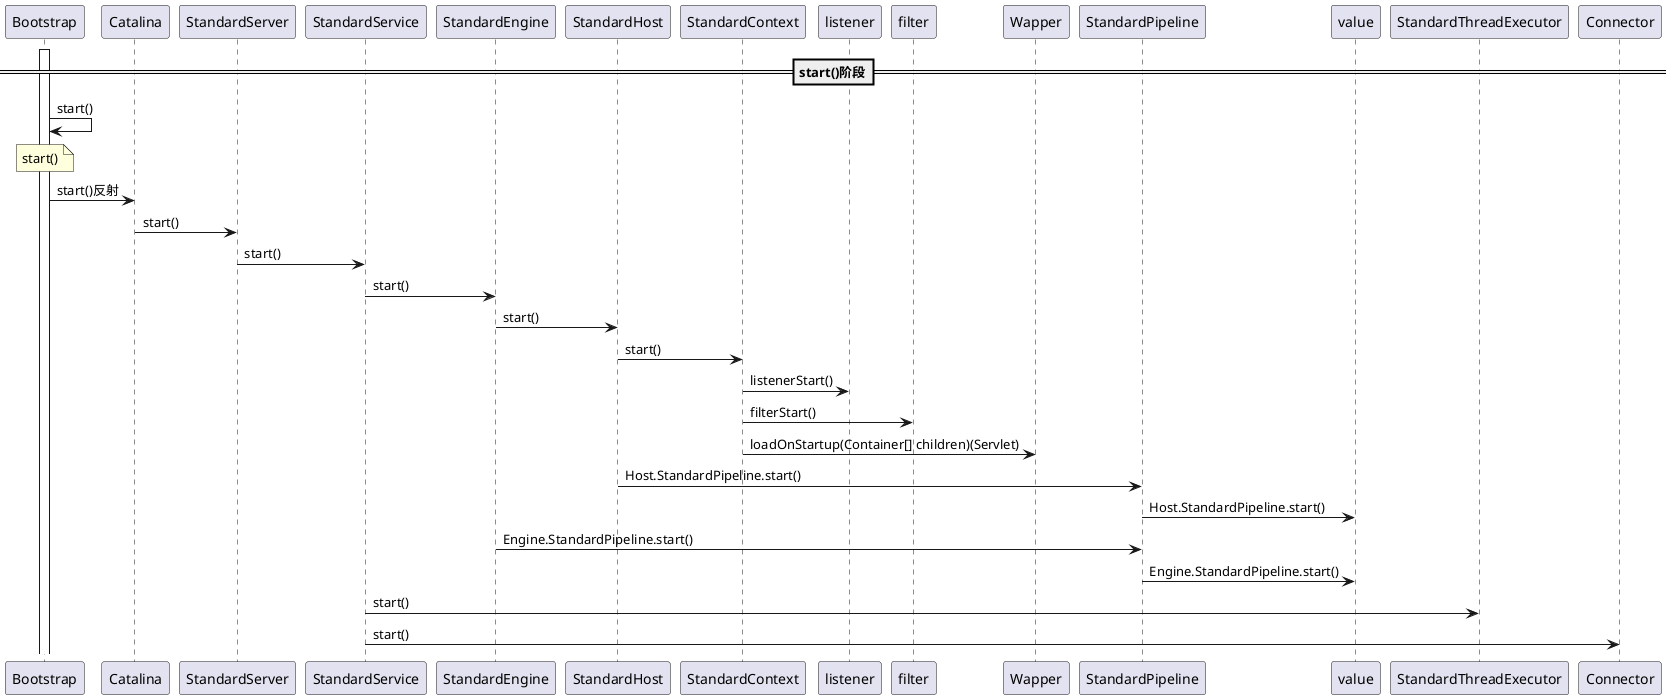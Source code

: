 @startuml
==start()阶段==

activate Bootstrap
Bootstrap->Bootstrap:start()
note over Bootstrap: start()
Bootstrap -> Catalina:start()反射
Catalina-> StandardServer:start()
StandardServer->StandardService:start()
       StandardService->StandardEngine:start()
            StandardEngine->StandardHost:start()
                StandardHost->StandardContext:start()
                        StandardContext->listener:listenerStart()
                        StandardContext->filter:filterStart()
                        StandardContext->Wapper:loadOnStartup(Container[] children)(Servlet)

                StandardHost->StandardPipeline:Host.StandardPipeline.start()
                        StandardPipeline->value:Host.StandardPipeline.start()
            StandardEngine->StandardPipeline:Engine.StandardPipeline.start()
                StandardPipeline->value:Engine.StandardPipeline.start()
       StandardService->StandardThreadExecutor:start()
       StandardService->Connector:start()

autonumber stop
@enduml